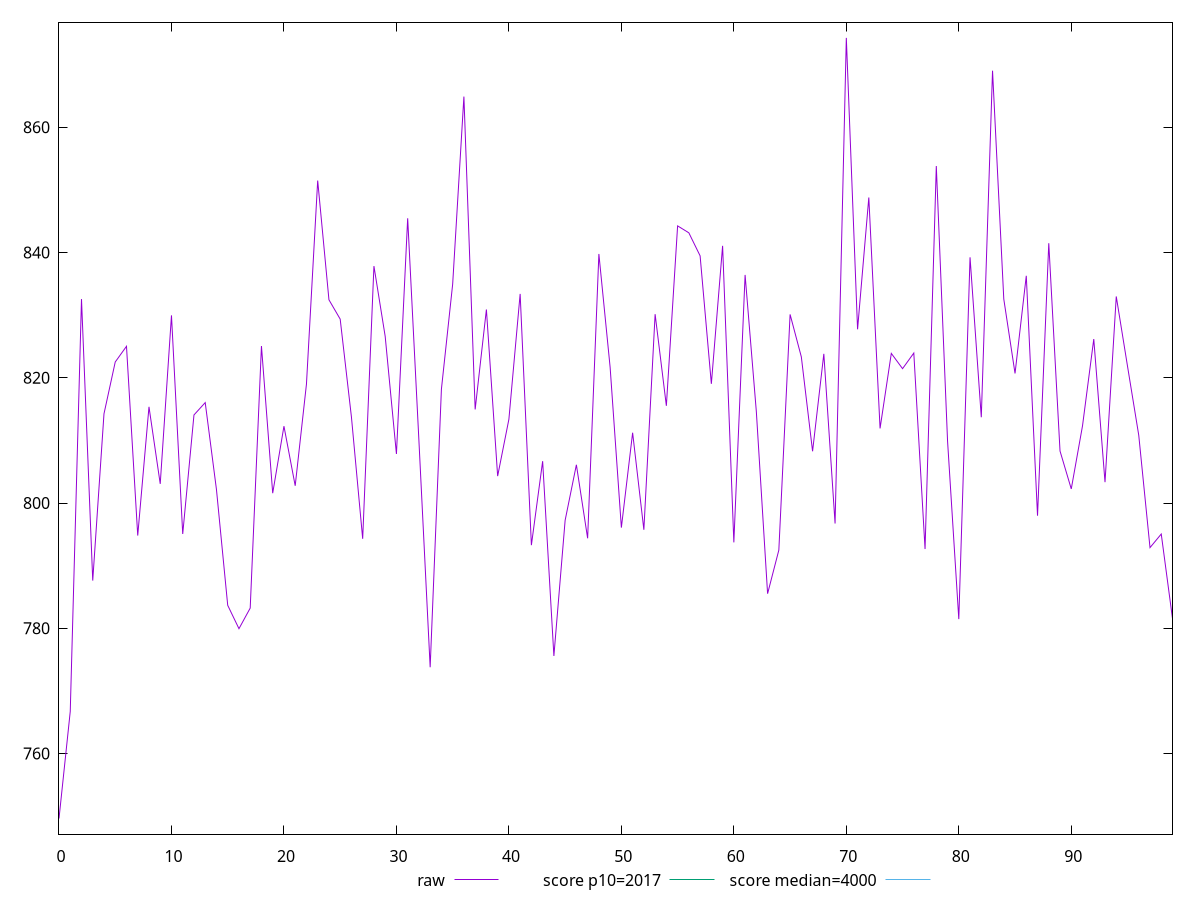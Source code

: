 reset

$raw <<EOF
0 749.6200000000006
1 766.7120000000007
2 832.5720000000006
3 787.6160000000002
4 814.2600000000009
5 822.5280000000007
6 825.0320000000005
7 794.8120000000008
8 815.3680000000005
9 803.0640000000017
10 829.9720000000004
11 795.0600000000007
12 814.0719999999998
13 816.0440000000008
14 802.1480000000006
15 783.6720000000001
16 779.9360000000004
17 783.2280000000005
18 825.0720000000006
19 801.5760000000001
20 812.276000000001
21 802.7600000000009
22 818.9760000000003
23 851.5000000000005
24 832.4600000000006
25 829.376000000001
26 813.7360000000008
27 794.2920000000003
28 837.8440000000008
29 826.632000000001
30 807.8360000000008
31 845.4800000000005
32 809.9440000000005
33 773.7800000000007
34 818.1840000000001
35 834.9480000000009
36 864.9120000000007
37 814.9480000000003
38 830.9080000000007
39 804.3040000000005
40 813.3880000000006
41 833.4000000000003
42 793.2760000000006
43 806.6840000000007
44 775.584000000001
45 797.2440000000005
46 806.1120000000006
47 794.3720000000005
48 839.7800000000009
49 821.6800000000007
50 796.0800000000005
51 811.228000000001
52 795.7320000000002
53 830.1600000000005
54 815.532000000001
55 844.2640000000004
56 843.1520000000004
57 839.4800000000007
58 819.0360000000005
59 841.0800000000007
60 793.7200000000009
61 836.4320000000005
62 814.6000000000005
63 785.5280000000007
64 792.4880000000006
65 830.1280000000013
66 823.3440000000005
67 808.2680000000009
68 823.8320000000007
69 796.7360000000002
70 874.2839999999998
71 827.7440000000008
72 848.8000000000009
73 811.9200000000004
74 823.9000000000007
75 821.4640000000012
76 823.956000000001
77 792.6600000000011
78 853.8200000000006
79 809.9240000000001
80 781.4640000000011
81 839.2440000000008
82 813.7000000000015
83 869.0480000000005
84 832.5760000000007
85 820.7000000000008
86 836.2920000000004
87 797.9760000000009
88 841.496
89 808.3080000000006
90 802.2560000000005
91 812.3400000000005
92 826.1880000000009
93 803.3320000000008
94 832.9920000000009
95 821.8600000000001
96 810.8200000000011
97 792.8840000000006
98 795.052000000001
99 781.552000000001
EOF

set key outside below
set xrange [0:99]
set yrange [747.1267200000005:876.7772799999998]
set trange [747.1267200000005:876.7772799999998]
set terminal svg size 640, 500 enhanced background rgb 'white'
set output "reports/report_00031_2021-02-24T23-18-18.084Z/mainthread-work-breakdown/samples/agenda/raw/values.svg"

plot $raw title "raw" with line, \
     2017 title "score p10=2017", \
     4000 title "score median=4000"

reset
